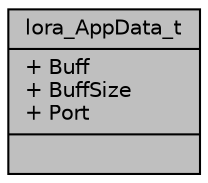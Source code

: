 digraph "lora_AppData_t"
{
  edge [fontname="Helvetica",fontsize="10",labelfontname="Helvetica",labelfontsize="10"];
  node [fontname="Helvetica",fontsize="10",shape=record];
  Node1 [label="{lora_AppData_t\n|+ Buff\l+ BuffSize\l+ Port\l|}",height=0.2,width=0.4,color="black", fillcolor="grey75", style="filled", fontcolor="black"];
}
